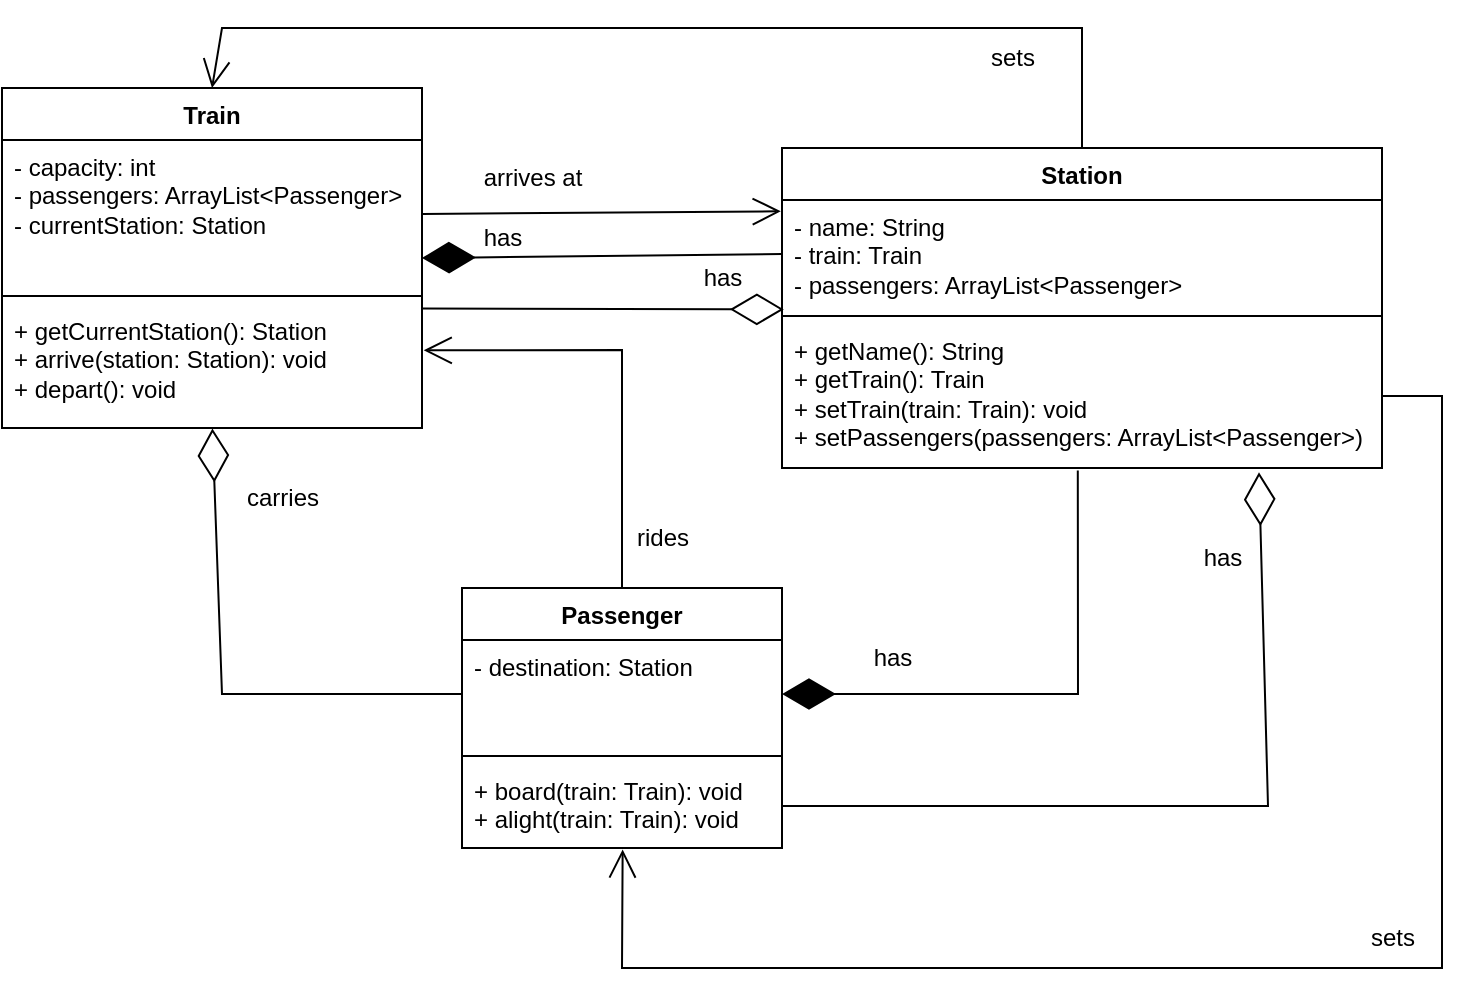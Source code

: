 <mxfile version="27.1.3">
  <diagram id="C5RBs43oDa-KdzZeNtuy" name="Page-1">
    <mxGraphModel dx="1425" dy="819" grid="1" gridSize="10" guides="1" tooltips="1" connect="1" arrows="1" fold="1" page="1" pageScale="1" pageWidth="827" pageHeight="1169" math="0" shadow="0">
      <root>
        <mxCell id="WIyWlLk6GJQsqaUBKTNV-0" />
        <mxCell id="WIyWlLk6GJQsqaUBKTNV-1" parent="WIyWlLk6GJQsqaUBKTNV-0" />
        <mxCell id="87qh3IuTMLsSpK3j-cWQ-0" value="Train" style="swimlane;fontStyle=1;align=center;verticalAlign=top;childLayout=stackLayout;horizontal=1;startSize=26;horizontalStack=0;resizeParent=1;resizeParentMax=0;resizeLast=0;collapsible=1;marginBottom=0;whiteSpace=wrap;html=1;" vertex="1" parent="WIyWlLk6GJQsqaUBKTNV-1">
          <mxGeometry x="90" y="320" width="210" height="170" as="geometry" />
        </mxCell>
        <mxCell id="87qh3IuTMLsSpK3j-cWQ-1" value="&lt;div&gt;- capacity: int&lt;/div&gt;&lt;div&gt;- passengers: ArrayList&amp;lt;Passenger&amp;gt;&lt;/div&gt;&lt;div&gt;- currentStation: Station&lt;/div&gt;" style="text;strokeColor=none;fillColor=none;align=left;verticalAlign=top;spacingLeft=4;spacingRight=4;overflow=hidden;rotatable=0;points=[[0,0.5],[1,0.5]];portConstraint=eastwest;whiteSpace=wrap;html=1;" vertex="1" parent="87qh3IuTMLsSpK3j-cWQ-0">
          <mxGeometry y="26" width="210" height="74" as="geometry" />
        </mxCell>
        <mxCell id="87qh3IuTMLsSpK3j-cWQ-2" value="" style="line;strokeWidth=1;fillColor=none;align=left;verticalAlign=middle;spacingTop=-1;spacingLeft=3;spacingRight=3;rotatable=0;labelPosition=right;points=[];portConstraint=eastwest;strokeColor=inherit;" vertex="1" parent="87qh3IuTMLsSpK3j-cWQ-0">
          <mxGeometry y="100" width="210" height="8" as="geometry" />
        </mxCell>
        <mxCell id="87qh3IuTMLsSpK3j-cWQ-3" value="&lt;div&gt;+ getCurrentStation(): Station&lt;/div&gt;&lt;div&gt;+ arrive(station: Station): void&lt;/div&gt;&lt;div&gt;+ depart(): void&lt;/div&gt;" style="text;strokeColor=none;fillColor=none;align=left;verticalAlign=top;spacingLeft=4;spacingRight=4;overflow=hidden;rotatable=0;points=[[0,0.5],[1,0.5]];portConstraint=eastwest;whiteSpace=wrap;html=1;" vertex="1" parent="87qh3IuTMLsSpK3j-cWQ-0">
          <mxGeometry y="108" width="210" height="62" as="geometry" />
        </mxCell>
        <mxCell id="87qh3IuTMLsSpK3j-cWQ-4" value="Station" style="swimlane;fontStyle=1;align=center;verticalAlign=top;childLayout=stackLayout;horizontal=1;startSize=26;horizontalStack=0;resizeParent=1;resizeParentMax=0;resizeLast=0;collapsible=1;marginBottom=0;whiteSpace=wrap;html=1;" vertex="1" parent="WIyWlLk6GJQsqaUBKTNV-1">
          <mxGeometry x="480" y="350" width="300" height="160" as="geometry" />
        </mxCell>
        <mxCell id="87qh3IuTMLsSpK3j-cWQ-5" value="&lt;div&gt;- name: String&lt;/div&gt;&lt;div&gt;- train: Train&lt;/div&gt;&lt;div&gt;- passengers: ArrayList&amp;lt;Passenger&amp;gt;&lt;/div&gt;" style="text;strokeColor=none;fillColor=none;align=left;verticalAlign=top;spacingLeft=4;spacingRight=4;overflow=hidden;rotatable=0;points=[[0,0.5],[1,0.5]];portConstraint=eastwest;whiteSpace=wrap;html=1;" vertex="1" parent="87qh3IuTMLsSpK3j-cWQ-4">
          <mxGeometry y="26" width="300" height="54" as="geometry" />
        </mxCell>
        <mxCell id="87qh3IuTMLsSpK3j-cWQ-6" value="" style="line;strokeWidth=1;fillColor=none;align=left;verticalAlign=middle;spacingTop=-1;spacingLeft=3;spacingRight=3;rotatable=0;labelPosition=right;points=[];portConstraint=eastwest;strokeColor=inherit;" vertex="1" parent="87qh3IuTMLsSpK3j-cWQ-4">
          <mxGeometry y="80" width="300" height="8" as="geometry" />
        </mxCell>
        <mxCell id="87qh3IuTMLsSpK3j-cWQ-7" value="&lt;div&gt;+ getName(): String&lt;/div&gt;&lt;div&gt;+ getTrain(): Train&lt;/div&gt;&lt;div&gt;+ setTrain(train: Train): void&lt;/div&gt;&lt;div&gt;+ setPassengers(passengers: ArrayList&amp;lt;Passenger&amp;gt;)&lt;/div&gt;" style="text;strokeColor=none;fillColor=none;align=left;verticalAlign=top;spacingLeft=4;spacingRight=4;overflow=hidden;rotatable=0;points=[[0,0.5],[1,0.5]];portConstraint=eastwest;whiteSpace=wrap;html=1;" vertex="1" parent="87qh3IuTMLsSpK3j-cWQ-4">
          <mxGeometry y="88" width="300" height="72" as="geometry" />
        </mxCell>
        <mxCell id="87qh3IuTMLsSpK3j-cWQ-9" value="Passenger" style="swimlane;fontStyle=1;align=center;verticalAlign=top;childLayout=stackLayout;horizontal=1;startSize=26;horizontalStack=0;resizeParent=1;resizeParentMax=0;resizeLast=0;collapsible=1;marginBottom=0;whiteSpace=wrap;html=1;" vertex="1" parent="WIyWlLk6GJQsqaUBKTNV-1">
          <mxGeometry x="320" y="570" width="160" height="130" as="geometry" />
        </mxCell>
        <mxCell id="87qh3IuTMLsSpK3j-cWQ-10" value="&lt;div&gt;- destination: Station&lt;/div&gt;" style="text;strokeColor=none;fillColor=none;align=left;verticalAlign=top;spacingLeft=4;spacingRight=4;overflow=hidden;rotatable=0;points=[[0,0.5],[1,0.5]];portConstraint=eastwest;whiteSpace=wrap;html=1;" vertex="1" parent="87qh3IuTMLsSpK3j-cWQ-9">
          <mxGeometry y="26" width="160" height="54" as="geometry" />
        </mxCell>
        <mxCell id="87qh3IuTMLsSpK3j-cWQ-11" value="" style="line;strokeWidth=1;fillColor=none;align=left;verticalAlign=middle;spacingTop=-1;spacingLeft=3;spacingRight=3;rotatable=0;labelPosition=right;points=[];portConstraint=eastwest;strokeColor=inherit;" vertex="1" parent="87qh3IuTMLsSpK3j-cWQ-9">
          <mxGeometry y="80" width="160" height="8" as="geometry" />
        </mxCell>
        <mxCell id="87qh3IuTMLsSpK3j-cWQ-12" value="&lt;div&gt;+ board(train: Train): void&lt;/div&gt;&lt;div&gt;+ alight(train: Train): void&lt;/div&gt;" style="text;strokeColor=none;fillColor=none;align=left;verticalAlign=top;spacingLeft=4;spacingRight=4;overflow=hidden;rotatable=0;points=[[0,0.5],[1,0.5]];portConstraint=eastwest;whiteSpace=wrap;html=1;" vertex="1" parent="87qh3IuTMLsSpK3j-cWQ-9">
          <mxGeometry y="88" width="160" height="42" as="geometry" />
        </mxCell>
        <mxCell id="87qh3IuTMLsSpK3j-cWQ-17" value="" style="endArrow=diamondThin;endFill=0;endSize=24;html=1;rounded=0;entryX=0.501;entryY=1.004;entryDx=0;entryDy=0;exitX=0;exitY=0.5;exitDx=0;exitDy=0;entryPerimeter=0;" edge="1" parent="WIyWlLk6GJQsqaUBKTNV-1" source="87qh3IuTMLsSpK3j-cWQ-10" target="87qh3IuTMLsSpK3j-cWQ-3">
          <mxGeometry width="160" relative="1" as="geometry">
            <mxPoint x="460" y="530" as="sourcePoint" />
            <mxPoint x="620" y="530" as="targetPoint" />
            <Array as="points">
              <mxPoint x="200" y="623" />
            </Array>
          </mxGeometry>
        </mxCell>
        <mxCell id="87qh3IuTMLsSpK3j-cWQ-18" value="carries" style="text;html=1;align=center;verticalAlign=middle;resizable=0;points=[];autosize=1;strokeColor=none;fillColor=none;" vertex="1" parent="WIyWlLk6GJQsqaUBKTNV-1">
          <mxGeometry x="200" y="510" width="60" height="30" as="geometry" />
        </mxCell>
        <mxCell id="87qh3IuTMLsSpK3j-cWQ-19" value="" style="endArrow=open;endFill=1;endSize=12;html=1;rounded=0;exitX=0.5;exitY=0;exitDx=0;exitDy=0;entryX=1.004;entryY=0.374;entryDx=0;entryDy=0;entryPerimeter=0;" edge="1" parent="WIyWlLk6GJQsqaUBKTNV-1" source="87qh3IuTMLsSpK3j-cWQ-9" target="87qh3IuTMLsSpK3j-cWQ-3">
          <mxGeometry width="160" relative="1" as="geometry">
            <mxPoint x="460" y="530" as="sourcePoint" />
            <mxPoint x="330" y="380" as="targetPoint" />
            <Array as="points">
              <mxPoint x="400" y="451" />
            </Array>
          </mxGeometry>
        </mxCell>
        <mxCell id="87qh3IuTMLsSpK3j-cWQ-20" value="rides" style="text;html=1;align=center;verticalAlign=middle;resizable=0;points=[];autosize=1;strokeColor=none;fillColor=none;" vertex="1" parent="WIyWlLk6GJQsqaUBKTNV-1">
          <mxGeometry x="395" y="530" width="50" height="30" as="geometry" />
        </mxCell>
        <mxCell id="87qh3IuTMLsSpK3j-cWQ-21" value="" style="endArrow=diamondThin;endFill=1;endSize=24;html=1;rounded=0;entryX=1;entryY=0.5;entryDx=0;entryDy=0;exitX=0;exitY=0.5;exitDx=0;exitDy=0;" edge="1" parent="WIyWlLk6GJQsqaUBKTNV-1" source="87qh3IuTMLsSpK3j-cWQ-5" target="87qh3IuTMLsSpK3j-cWQ-0">
          <mxGeometry width="160" relative="1" as="geometry">
            <mxPoint x="460" y="550" as="sourcePoint" />
            <mxPoint x="620" y="550" as="targetPoint" />
          </mxGeometry>
        </mxCell>
        <mxCell id="87qh3IuTMLsSpK3j-cWQ-23" value="has" style="text;html=1;align=center;verticalAlign=middle;resizable=0;points=[];autosize=1;strokeColor=none;fillColor=none;" vertex="1" parent="WIyWlLk6GJQsqaUBKTNV-1">
          <mxGeometry x="320" y="380" width="40" height="30" as="geometry" />
        </mxCell>
        <mxCell id="87qh3IuTMLsSpK3j-cWQ-24" value="" style="endArrow=open;endFill=1;endSize=12;html=1;rounded=0;exitX=1;exitY=0.5;exitDx=0;exitDy=0;entryX=-0.002;entryY=0.105;entryDx=0;entryDy=0;entryPerimeter=0;" edge="1" parent="WIyWlLk6GJQsqaUBKTNV-1" source="87qh3IuTMLsSpK3j-cWQ-1" target="87qh3IuTMLsSpK3j-cWQ-5">
          <mxGeometry width="160" relative="1" as="geometry">
            <mxPoint x="310" y="350" as="sourcePoint" />
            <mxPoint x="470" y="350" as="targetPoint" />
          </mxGeometry>
        </mxCell>
        <mxCell id="87qh3IuTMLsSpK3j-cWQ-25" value="arrives at" style="text;html=1;align=center;verticalAlign=middle;resizable=0;points=[];autosize=1;strokeColor=none;fillColor=none;" vertex="1" parent="WIyWlLk6GJQsqaUBKTNV-1">
          <mxGeometry x="320" y="350" width="70" height="30" as="geometry" />
        </mxCell>
        <mxCell id="87qh3IuTMLsSpK3j-cWQ-26" value="" style="endArrow=diamondThin;endFill=1;endSize=24;html=1;rounded=0;entryX=1;entryY=0.5;entryDx=0;entryDy=0;exitX=0.493;exitY=1.017;exitDx=0;exitDy=0;exitPerimeter=0;" edge="1" parent="WIyWlLk6GJQsqaUBKTNV-1" source="87qh3IuTMLsSpK3j-cWQ-7" target="87qh3IuTMLsSpK3j-cWQ-10">
          <mxGeometry width="160" relative="1" as="geometry">
            <mxPoint x="637" y="510" as="sourcePoint" />
            <mxPoint x="620" y="550" as="targetPoint" />
            <Array as="points">
              <mxPoint x="628" y="623" />
            </Array>
          </mxGeometry>
        </mxCell>
        <mxCell id="87qh3IuTMLsSpK3j-cWQ-27" value="has" style="text;html=1;align=center;verticalAlign=middle;resizable=0;points=[];autosize=1;strokeColor=none;fillColor=none;" vertex="1" parent="WIyWlLk6GJQsqaUBKTNV-1">
          <mxGeometry x="515" y="590" width="40" height="30" as="geometry" />
        </mxCell>
        <mxCell id="87qh3IuTMLsSpK3j-cWQ-31" value="" style="endArrow=diamondThin;endFill=0;endSize=24;html=1;rounded=0;exitX=1.001;exitY=0.036;exitDx=0;exitDy=0;exitPerimeter=0;entryX=0.003;entryY=1.013;entryDx=0;entryDy=0;entryPerimeter=0;" edge="1" parent="WIyWlLk6GJQsqaUBKTNV-1" source="87qh3IuTMLsSpK3j-cWQ-3" target="87qh3IuTMLsSpK3j-cWQ-5">
          <mxGeometry width="160" relative="1" as="geometry">
            <mxPoint x="310" y="410" as="sourcePoint" />
            <mxPoint x="500" y="430" as="targetPoint" />
          </mxGeometry>
        </mxCell>
        <mxCell id="87qh3IuTMLsSpK3j-cWQ-32" value="has" style="text;html=1;align=center;verticalAlign=middle;resizable=0;points=[];autosize=1;strokeColor=none;fillColor=none;" vertex="1" parent="WIyWlLk6GJQsqaUBKTNV-1">
          <mxGeometry x="430" y="400" width="40" height="30" as="geometry" />
        </mxCell>
        <mxCell id="87qh3IuTMLsSpK3j-cWQ-35" value="" style="endArrow=diamondThin;endFill=0;endSize=24;html=1;rounded=0;entryX=0.795;entryY=1.03;entryDx=0;entryDy=0;entryPerimeter=0;exitX=1;exitY=0.5;exitDx=0;exitDy=0;" edge="1" parent="WIyWlLk6GJQsqaUBKTNV-1" source="87qh3IuTMLsSpK3j-cWQ-12" target="87qh3IuTMLsSpK3j-cWQ-7">
          <mxGeometry width="160" relative="1" as="geometry">
            <mxPoint x="580" y="650" as="sourcePoint" />
            <mxPoint x="740" y="650" as="targetPoint" />
            <Array as="points">
              <mxPoint x="723" y="679" />
            </Array>
          </mxGeometry>
        </mxCell>
        <mxCell id="87qh3IuTMLsSpK3j-cWQ-36" value="has" style="text;html=1;align=center;verticalAlign=middle;resizable=0;points=[];autosize=1;strokeColor=none;fillColor=none;" vertex="1" parent="WIyWlLk6GJQsqaUBKTNV-1">
          <mxGeometry x="680" y="540" width="40" height="30" as="geometry" />
        </mxCell>
        <mxCell id="87qh3IuTMLsSpK3j-cWQ-37" value="" style="endArrow=open;endFill=1;endSize=12;html=1;rounded=0;exitX=0.5;exitY=0;exitDx=0;exitDy=0;entryX=0.5;entryY=0;entryDx=0;entryDy=0;" edge="1" parent="WIyWlLk6GJQsqaUBKTNV-1" source="87qh3IuTMLsSpK3j-cWQ-4" target="87qh3IuTMLsSpK3j-cWQ-0">
          <mxGeometry width="160" relative="1" as="geometry">
            <mxPoint x="395" y="300" as="sourcePoint" />
            <mxPoint x="190" y="318" as="targetPoint" />
            <Array as="points">
              <mxPoint x="630" y="290" />
              <mxPoint x="200" y="290" />
            </Array>
          </mxGeometry>
        </mxCell>
        <mxCell id="87qh3IuTMLsSpK3j-cWQ-38" value="sets" style="text;html=1;align=center;verticalAlign=middle;resizable=0;points=[];autosize=1;strokeColor=none;fillColor=none;" vertex="1" parent="WIyWlLk6GJQsqaUBKTNV-1">
          <mxGeometry x="570" y="290" width="50" height="30" as="geometry" />
        </mxCell>
        <mxCell id="87qh3IuTMLsSpK3j-cWQ-39" value="" style="endArrow=open;endFill=1;endSize=12;html=1;rounded=0;exitX=1;exitY=0.5;exitDx=0;exitDy=0;entryX=0.502;entryY=1.017;entryDx=0;entryDy=0;entryPerimeter=0;" edge="1" parent="WIyWlLk6GJQsqaUBKTNV-1" source="87qh3IuTMLsSpK3j-cWQ-7" target="87qh3IuTMLsSpK3j-cWQ-12">
          <mxGeometry width="160" relative="1" as="geometry">
            <mxPoint x="650" y="360" as="sourcePoint" />
            <mxPoint x="398" y="700" as="targetPoint" />
            <Array as="points">
              <mxPoint x="810" y="474" />
              <mxPoint x="810" y="760" />
              <mxPoint x="400" y="760" />
            </Array>
          </mxGeometry>
        </mxCell>
        <mxCell id="87qh3IuTMLsSpK3j-cWQ-40" value="sets" style="text;html=1;align=center;verticalAlign=middle;resizable=0;points=[];autosize=1;strokeColor=none;fillColor=none;" vertex="1" parent="WIyWlLk6GJQsqaUBKTNV-1">
          <mxGeometry x="760" y="730" width="50" height="30" as="geometry" />
        </mxCell>
      </root>
    </mxGraphModel>
  </diagram>
</mxfile>
